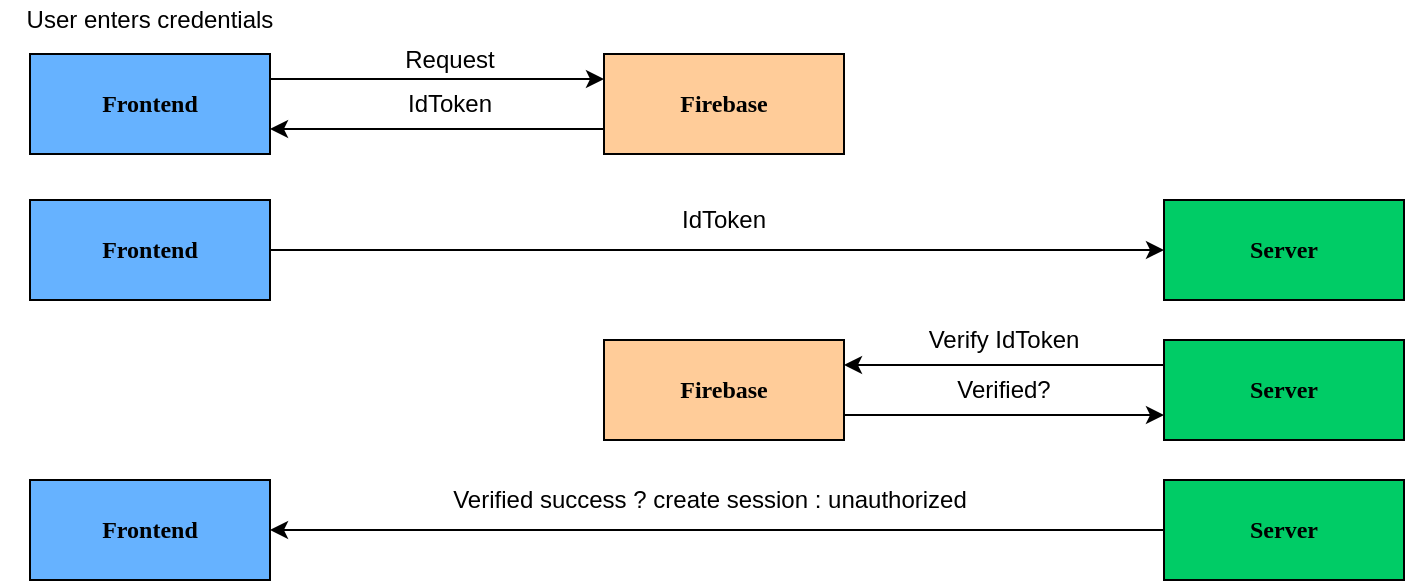 <mxfile version="14.6.13" type="device"><diagram name="Page-1" id="52a04d89-c75d-2922-d76d-85b35f80e030"><mxGraphModel dx="1326" dy="966" grid="1" gridSize="10" guides="1" tooltips="1" connect="1" arrows="1" fold="1" page="1" pageScale="1" pageWidth="1100" pageHeight="850" background="#ffffff" math="0" shadow="0"><root><mxCell id="0"/><mxCell id="1" parent="0"/><mxCell id="17472293e6e8944d-29" value="&lt;b&gt;Frontend&lt;/b&gt;" style="whiteSpace=wrap;html=1;rounded=0;shadow=0;comic=0;labelBackgroundColor=none;strokeWidth=1;fontFamily=Verdana;fontSize=12;align=center;fillColor=#66B2FF;" parent="1" vertex="1"><mxGeometry x="203" y="307" width="120" height="50" as="geometry"/></mxCell><mxCell id="17472293e6e8944d-30" value="&lt;b&gt;Server&lt;/b&gt;" style="whiteSpace=wrap;html=1;rounded=0;shadow=0;comic=0;labelBackgroundColor=none;strokeWidth=1;fontFamily=Verdana;fontSize=12;align=center;fillColor=#00CC66;" parent="1" vertex="1"><mxGeometry x="770" y="380" width="120" height="50" as="geometry"/></mxCell><mxCell id="L1sQPxAPOOvHl9NHqhOP-1" value="&lt;b&gt;Firebase&lt;/b&gt;" style="whiteSpace=wrap;html=1;rounded=0;shadow=0;comic=0;labelBackgroundColor=none;strokeWidth=1;fontFamily=Verdana;fontSize=12;align=center;fillColor=#FFCC99;" vertex="1" parent="1"><mxGeometry x="490" y="307" width="120" height="50" as="geometry"/></mxCell><mxCell id="L1sQPxAPOOvHl9NHqhOP-2" value="" style="endArrow=classic;html=1;exitX=1;exitY=0.25;exitDx=0;exitDy=0;entryX=0;entryY=0.25;entryDx=0;entryDy=0;" edge="1" parent="1" source="17472293e6e8944d-29" target="L1sQPxAPOOvHl9NHqhOP-1"><mxGeometry width="50" height="50" relative="1" as="geometry"><mxPoint x="703" y="500" as="sourcePoint"/><mxPoint x="753" y="450" as="targetPoint"/></mxGeometry></mxCell><mxCell id="L1sQPxAPOOvHl9NHqhOP-4" value="User enters credentials" style="text;html=1;strokeColor=none;fillColor=none;align=center;verticalAlign=middle;whiteSpace=wrap;rounded=0;" vertex="1" parent="1"><mxGeometry x="188" y="280" width="150" height="20" as="geometry"/></mxCell><mxCell id="L1sQPxAPOOvHl9NHqhOP-5" value="Request" style="text;html=1;strokeColor=none;fillColor=none;align=center;verticalAlign=middle;whiteSpace=wrap;rounded=0;" vertex="1" parent="1"><mxGeometry x="338" y="300" width="150" height="20" as="geometry"/></mxCell><mxCell id="L1sQPxAPOOvHl9NHqhOP-6" value="" style="endArrow=classic;html=1;exitX=0;exitY=0.75;exitDx=0;exitDy=0;entryX=1;entryY=0.75;entryDx=0;entryDy=0;" edge="1" parent="1" source="L1sQPxAPOOvHl9NHqhOP-1" target="17472293e6e8944d-29"><mxGeometry width="50" height="50" relative="1" as="geometry"><mxPoint x="703" y="490" as="sourcePoint"/><mxPoint x="753" y="440" as="targetPoint"/></mxGeometry></mxCell><mxCell id="L1sQPxAPOOvHl9NHqhOP-7" value="IdToken" style="text;html=1;strokeColor=none;fillColor=none;align=center;verticalAlign=middle;whiteSpace=wrap;rounded=0;" vertex="1" parent="1"><mxGeometry x="338" y="322" width="150" height="20" as="geometry"/></mxCell><mxCell id="L1sQPxAPOOvHl9NHqhOP-9" value="&lt;b&gt;Frontend&lt;/b&gt;" style="whiteSpace=wrap;html=1;rounded=0;shadow=0;comic=0;labelBackgroundColor=none;strokeWidth=1;fontFamily=Verdana;fontSize=12;align=center;fillColor=#66B2FF;" vertex="1" parent="1"><mxGeometry x="203" y="380" width="120" height="50" as="geometry"/></mxCell><mxCell id="L1sQPxAPOOvHl9NHqhOP-10" value="" style="endArrow=classic;html=1;exitX=1;exitY=0.5;exitDx=0;exitDy=0;entryX=0;entryY=0.5;entryDx=0;entryDy=0;" edge="1" parent="1" source="L1sQPxAPOOvHl9NHqhOP-9" target="17472293e6e8944d-30"><mxGeometry width="50" height="50" relative="1" as="geometry"><mxPoint x="703" y="500" as="sourcePoint"/><mxPoint x="753" y="450" as="targetPoint"/></mxGeometry></mxCell><mxCell id="L1sQPxAPOOvHl9NHqhOP-11" value="IdToken" style="text;html=1;strokeColor=none;fillColor=none;align=center;verticalAlign=middle;whiteSpace=wrap;rounded=0;" vertex="1" parent="1"><mxGeometry x="530" y="380" width="40" height="20" as="geometry"/></mxCell><mxCell id="L1sQPxAPOOvHl9NHqhOP-12" value="&lt;b&gt;Firebase&lt;/b&gt;" style="whiteSpace=wrap;html=1;rounded=0;shadow=0;comic=0;labelBackgroundColor=none;strokeWidth=1;fontFamily=Verdana;fontSize=12;align=center;fillColor=#FFCC99;" vertex="1" parent="1"><mxGeometry x="490" y="450" width="120" height="50" as="geometry"/></mxCell><mxCell id="L1sQPxAPOOvHl9NHqhOP-13" value="&lt;b&gt;Server&lt;/b&gt;" style="whiteSpace=wrap;html=1;rounded=0;shadow=0;comic=0;labelBackgroundColor=none;strokeWidth=1;fontFamily=Verdana;fontSize=12;align=center;fillColor=#00CC66;" vertex="1" parent="1"><mxGeometry x="770" y="450" width="120" height="50" as="geometry"/></mxCell><mxCell id="L1sQPxAPOOvHl9NHqhOP-14" value="" style="endArrow=classic;html=1;exitX=0;exitY=0.25;exitDx=0;exitDy=0;entryX=1;entryY=0.25;entryDx=0;entryDy=0;" edge="1" parent="1" source="L1sQPxAPOOvHl9NHqhOP-13" target="L1sQPxAPOOvHl9NHqhOP-12"><mxGeometry width="50" height="50" relative="1" as="geometry"><mxPoint x="763" y="480" as="sourcePoint"/><mxPoint x="753" y="560" as="targetPoint"/></mxGeometry></mxCell><mxCell id="L1sQPxAPOOvHl9NHqhOP-15" value="Verify IdToken" style="text;html=1;strokeColor=none;fillColor=none;align=center;verticalAlign=middle;whiteSpace=wrap;rounded=0;" vertex="1" parent="1"><mxGeometry x="650" y="440" width="80" height="20" as="geometry"/></mxCell><mxCell id="L1sQPxAPOOvHl9NHqhOP-16" value="" style="endArrow=classic;html=1;exitX=1;exitY=0.75;exitDx=0;exitDy=0;entryX=0;entryY=0.75;entryDx=0;entryDy=0;" edge="1" parent="1" source="L1sQPxAPOOvHl9NHqhOP-12" target="L1sQPxAPOOvHl9NHqhOP-13"><mxGeometry width="50" height="50" relative="1" as="geometry"><mxPoint x="703" y="600" as="sourcePoint"/><mxPoint x="753" y="550" as="targetPoint"/></mxGeometry></mxCell><mxCell id="L1sQPxAPOOvHl9NHqhOP-17" value="Verified?" style="text;html=1;strokeColor=none;fillColor=none;align=center;verticalAlign=middle;whiteSpace=wrap;rounded=0;" vertex="1" parent="1"><mxGeometry x="670" y="465" width="40" height="20" as="geometry"/></mxCell><mxCell id="L1sQPxAPOOvHl9NHqhOP-18" value="&lt;b&gt;Server&lt;/b&gt;" style="whiteSpace=wrap;html=1;rounded=0;shadow=0;comic=0;labelBackgroundColor=none;strokeWidth=1;fontFamily=Verdana;fontSize=12;align=center;fillColor=#00CC66;" vertex="1" parent="1"><mxGeometry x="770" y="520" width="120" height="50" as="geometry"/></mxCell><mxCell id="L1sQPxAPOOvHl9NHqhOP-19" value="&lt;b&gt;Frontend&lt;/b&gt;" style="whiteSpace=wrap;html=1;rounded=0;shadow=0;comic=0;labelBackgroundColor=none;strokeWidth=1;fontFamily=Verdana;fontSize=12;align=center;fillColor=#66B2FF;" vertex="1" parent="1"><mxGeometry x="203" y="520" width="120" height="50" as="geometry"/></mxCell><mxCell id="L1sQPxAPOOvHl9NHqhOP-20" value="" style="endArrow=classic;html=1;exitX=0;exitY=0.5;exitDx=0;exitDy=0;entryX=1;entryY=0.5;entryDx=0;entryDy=0;" edge="1" parent="1" source="L1sQPxAPOOvHl9NHqhOP-18" target="L1sQPxAPOOvHl9NHqhOP-19"><mxGeometry width="50" height="50" relative="1" as="geometry"><mxPoint x="703" y="600" as="sourcePoint"/><mxPoint x="753" y="550" as="targetPoint"/></mxGeometry></mxCell><mxCell id="L1sQPxAPOOvHl9NHqhOP-21" value="Verified success ? create session : unauthorized" style="text;html=1;strokeColor=none;fillColor=none;align=center;verticalAlign=middle;whiteSpace=wrap;rounded=0;" vertex="1" parent="1"><mxGeometry x="393" y="520" width="300" height="20" as="geometry"/></mxCell></root></mxGraphModel></diagram></mxfile>